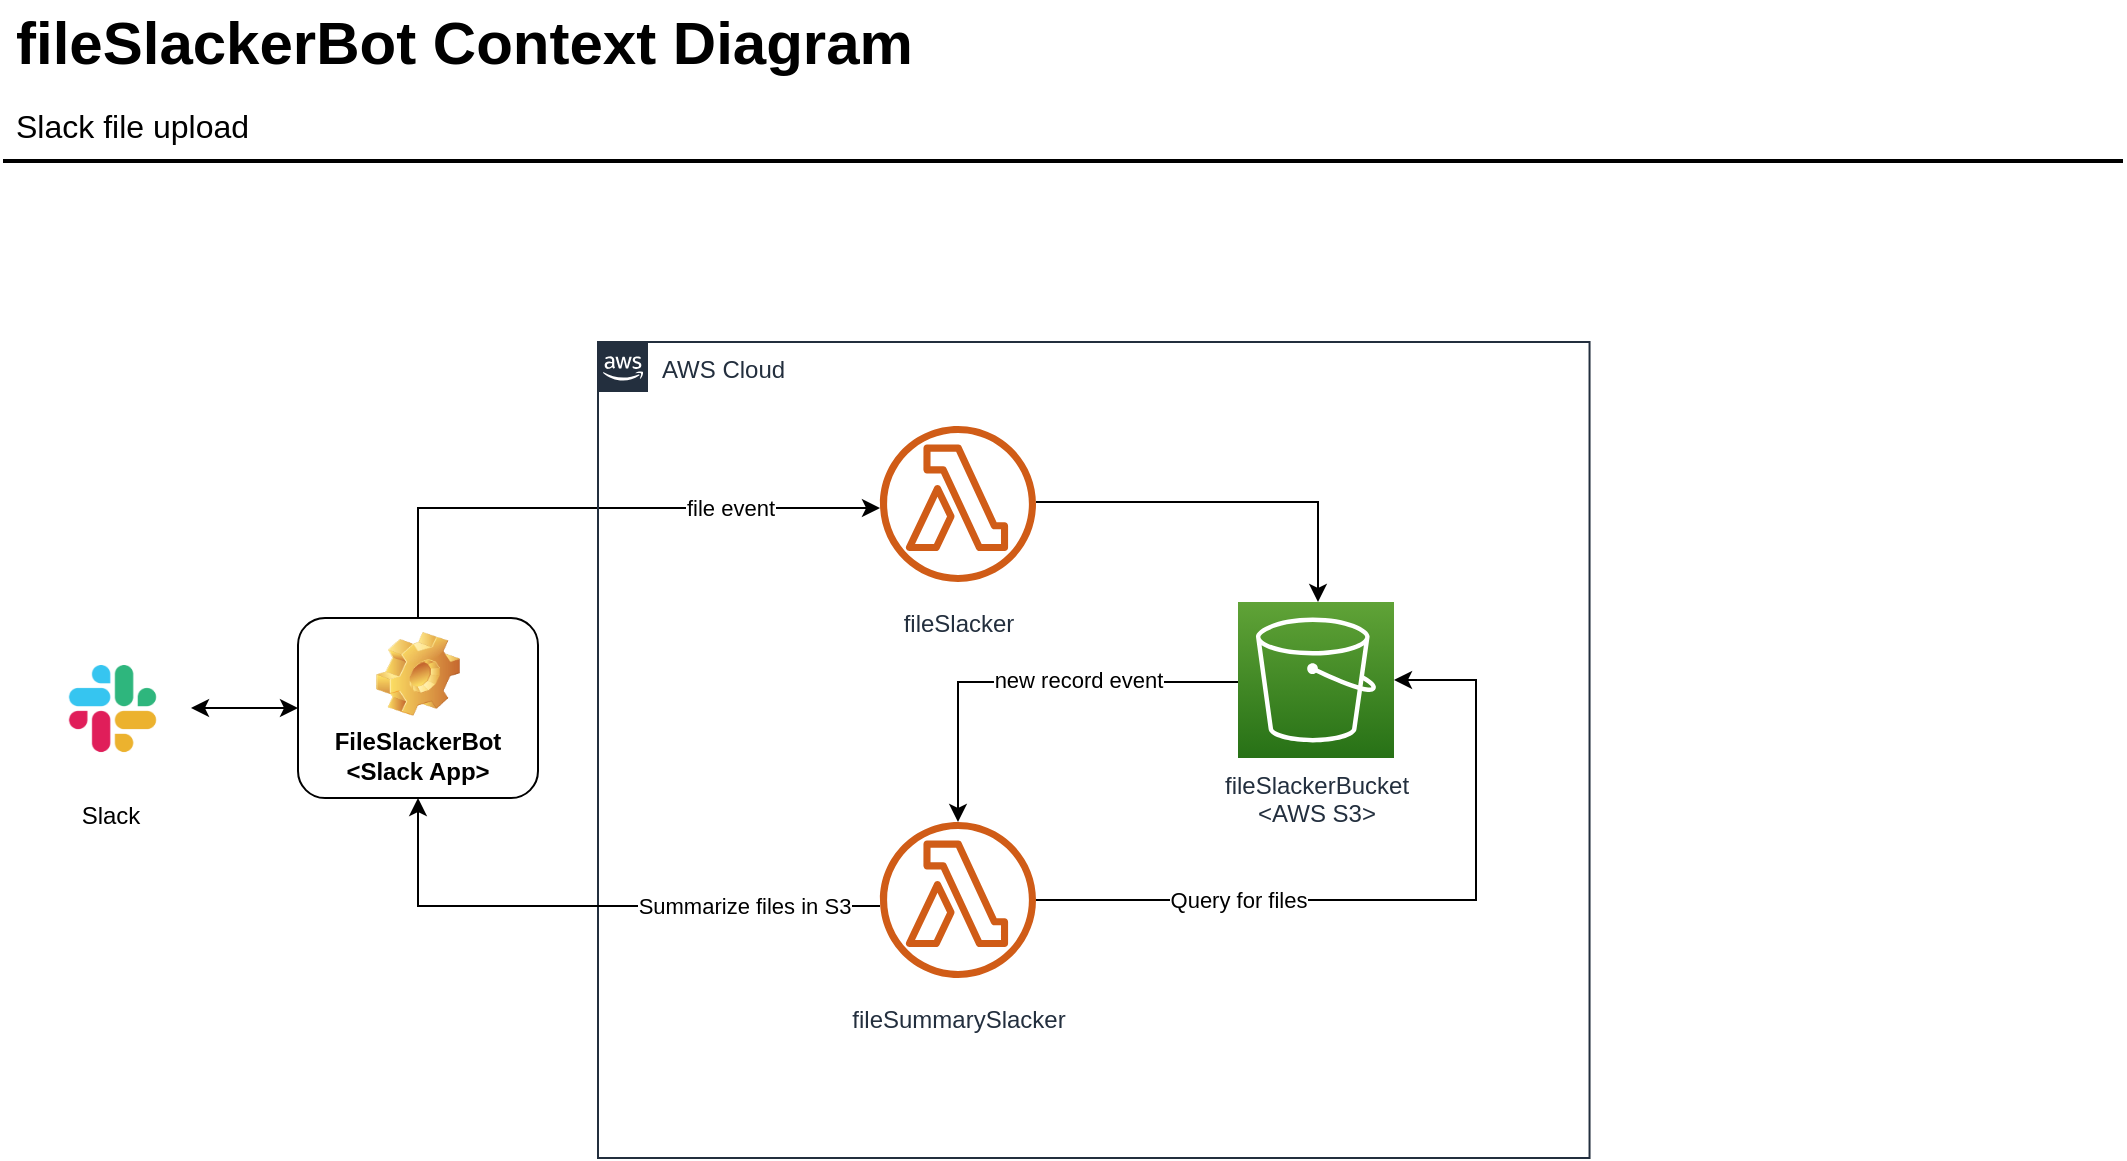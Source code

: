 <mxfile version="24.5.5" type="github">
  <diagram id="ht8XLaf6jJ3nLXsBiUgN" name="Context Diagram">
    <mxGraphModel dx="1283" dy="855" grid="1" gridSize="10" guides="1" tooltips="1" connect="1" arrows="1" fold="1" page="1" pageScale="1" pageWidth="850" pageHeight="1100" math="0" shadow="0">
      <root>
        <mxCell id="0" />
        <mxCell id="1" parent="0" />
        <mxCell id="pKedLyWLhT7_cz3XbITA-1" value="fileSlackerBot Context Diagram" style="text;html=1;resizable=0;points=[];autosize=1;align=left;verticalAlign=top;spacingTop=-4;fontSize=30;fontStyle=1;labelBackgroundColor=none;" parent="1" vertex="1">
          <mxGeometry x="36.5" y="26.5" width="440" height="40" as="geometry" />
        </mxCell>
        <mxCell id="pKedLyWLhT7_cz3XbITA-2" value="Slack file upload&amp;nbsp;" style="text;html=1;resizable=0;points=[];autosize=1;align=left;verticalAlign=top;spacingTop=-4;fontSize=16;labelBackgroundColor=none;" parent="1" vertex="1">
          <mxGeometry x="36.5" y="76.5" width="140" height="30" as="geometry" />
        </mxCell>
        <mxCell id="pKedLyWLhT7_cz3XbITA-3" value="" style="line;strokeWidth=2;html=1;fontSize=14;labelBackgroundColor=none;" parent="1" vertex="1">
          <mxGeometry x="32.5" y="101.5" width="1060" height="10" as="geometry" />
        </mxCell>
        <mxCell id="v46jo1MRVlEFeAzN4dOq-8" value="file event" style="edgeStyle=orthogonalEdgeStyle;rounded=0;orthogonalLoop=1;jettySize=auto;html=1;" edge="1" parent="1" source="zX4YmGl2pMrQpp44t2aF-1" target="v46jo1MRVlEFeAzN4dOq-1">
          <mxGeometry x="0.472" relative="1" as="geometry">
            <Array as="points">
              <mxPoint x="240" y="280" />
            </Array>
            <mxPoint as="offset" />
          </mxGeometry>
        </mxCell>
        <mxCell id="zX4YmGl2pMrQpp44t2aF-1" value="FileSlackerBot&lt;div&gt;&amp;lt;Slack App&amp;gt;&lt;/div&gt;" style="label;whiteSpace=wrap;html=1;align=center;verticalAlign=bottom;spacingLeft=0;spacingBottom=4;imageAlign=center;imageVerticalAlign=top;image=img/clipart/Gear_128x128.png" parent="1" vertex="1">
          <mxGeometry x="180" y="335" width="120" height="90" as="geometry" />
        </mxCell>
        <mxCell id="F2rPBs1zbs9ifVhxVMKk-1" value="AWS Cloud" style="points=[[0,0],[0.25,0],[0.5,0],[0.75,0],[1,0],[1,0.25],[1,0.5],[1,0.75],[1,1],[0.75,1],[0.5,1],[0.25,1],[0,1],[0,0.75],[0,0.5],[0,0.25]];outlineConnect=0;gradientColor=none;html=1;whiteSpace=wrap;fontSize=12;fontStyle=0;shape=mxgraph.aws4.group;grIcon=mxgraph.aws4.group_aws_cloud_alt;strokeColor=#232F3E;fillColor=none;verticalAlign=top;align=left;spacingLeft=30;fontColor=#232F3E;dashed=0;labelBackgroundColor=none;container=1;pointerEvents=0;collapsible=0;recursiveResize=0;" parent="1" vertex="1">
          <mxGeometry x="330" y="197" width="495.77" height="408" as="geometry" />
        </mxCell>
        <mxCell id="v46jo1MRVlEFeAzN4dOq-6" style="edgeStyle=orthogonalEdgeStyle;rounded=0;orthogonalLoop=1;jettySize=auto;html=1;" edge="1" parent="F2rPBs1zbs9ifVhxVMKk-1" source="m8k4FFVWe7b1hvoH6xhx-1" target="UySv5_TV7MqXvUuesCI_-1">
          <mxGeometry relative="1" as="geometry">
            <Array as="points">
              <mxPoint x="180" y="170" />
            </Array>
          </mxGeometry>
        </mxCell>
        <mxCell id="v46jo1MRVlEFeAzN4dOq-7" value="new record event" style="edgeLabel;html=1;align=center;verticalAlign=middle;resizable=0;points=[];" vertex="1" connectable="0" parent="v46jo1MRVlEFeAzN4dOq-6">
          <mxGeometry x="-0.105" y="-2" relative="1" as="geometry">
            <mxPoint x="14" y="1" as="offset" />
          </mxGeometry>
        </mxCell>
        <mxCell id="m8k4FFVWe7b1hvoH6xhx-1" value="fileSlackerBucket&lt;br&gt;&amp;lt;AWS S3&amp;gt;" style="outlineConnect=0;fontColor=#232F3E;gradientColor=#60A337;gradientDirection=north;fillColor=#277116;strokeColor=#ffffff;dashed=0;verticalLabelPosition=bottom;verticalAlign=top;align=center;html=1;fontSize=12;fontStyle=0;aspect=fixed;shape=mxgraph.aws4.resourceIcon;resIcon=mxgraph.aws4.s3;labelBackgroundColor=none;" parent="F2rPBs1zbs9ifVhxVMKk-1" vertex="1">
          <mxGeometry x="320" y="130" width="78" height="78" as="geometry" />
        </mxCell>
        <mxCell id="UySv5_TV7MqXvUuesCI_-8" style="edgeStyle=orthogonalEdgeStyle;rounded=0;orthogonalLoop=1;jettySize=auto;html=1;" parent="F2rPBs1zbs9ifVhxVMKk-1" source="UySv5_TV7MqXvUuesCI_-1" target="m8k4FFVWe7b1hvoH6xhx-1" edge="1">
          <mxGeometry relative="1" as="geometry">
            <Array as="points">
              <mxPoint x="439" y="279" />
            </Array>
          </mxGeometry>
        </mxCell>
        <mxCell id="UySv5_TV7MqXvUuesCI_-9" value="Query for files" style="edgeLabel;html=1;align=center;verticalAlign=middle;resizable=0;points=[];" parent="UySv5_TV7MqXvUuesCI_-8" vertex="1" connectable="0">
          <mxGeometry x="0.07" y="1" relative="1" as="geometry">
            <mxPoint x="-98" y="1" as="offset" />
          </mxGeometry>
        </mxCell>
        <mxCell id="UySv5_TV7MqXvUuesCI_-1" value="fileSummarySlacker" style="outlineConnect=0;fontColor=#232F3E;gradientColor=none;fillColor=#D05C17;strokeColor=none;dashed=0;verticalLabelPosition=bottom;verticalAlign=top;align=center;html=1;fontSize=12;fontStyle=0;aspect=fixed;pointerEvents=1;shape=mxgraph.aws4.lambda_function;labelBackgroundColor=#ffffff;spacingTop=7;" parent="F2rPBs1zbs9ifVhxVMKk-1" vertex="1">
          <mxGeometry x="141" y="240.0" width="78" height="78" as="geometry" />
        </mxCell>
        <mxCell id="v46jo1MRVlEFeAzN4dOq-1" value="fileSlacker" style="outlineConnect=0;fontColor=#232F3E;gradientColor=none;fillColor=#D05C17;strokeColor=none;dashed=0;verticalLabelPosition=bottom;verticalAlign=top;align=center;html=1;fontSize=12;fontStyle=0;aspect=fixed;pointerEvents=1;shape=mxgraph.aws4.lambda_function;labelBackgroundColor=#ffffff;spacingTop=7;" vertex="1" parent="F2rPBs1zbs9ifVhxVMKk-1">
          <mxGeometry x="141" y="42.0" width="78" height="78" as="geometry" />
        </mxCell>
        <mxCell id="UySv5_TV7MqXvUuesCI_-12" style="edgeStyle=orthogonalEdgeStyle;rounded=0;orthogonalLoop=1;jettySize=auto;html=1;" parent="F2rPBs1zbs9ifVhxVMKk-1" source="v46jo1MRVlEFeAzN4dOq-1" target="m8k4FFVWe7b1hvoH6xhx-1" edge="1">
          <mxGeometry relative="1" as="geometry">
            <Array as="points">
              <mxPoint x="360" y="80" />
            </Array>
            <mxPoint x="190" y="80" as="sourcePoint" />
          </mxGeometry>
        </mxCell>
        <mxCell id="UySv5_TV7MqXvUuesCI_-6" style="edgeStyle=orthogonalEdgeStyle;rounded=0;orthogonalLoop=1;jettySize=auto;html=1;entryX=0.5;entryY=1;entryDx=0;entryDy=0;" parent="1" source="UySv5_TV7MqXvUuesCI_-1" target="zX4YmGl2pMrQpp44t2aF-1" edge="1">
          <mxGeometry relative="1" as="geometry">
            <mxPoint x="260" y="400" as="targetPoint" />
            <Array as="points">
              <mxPoint x="240" y="479" />
            </Array>
          </mxGeometry>
        </mxCell>
        <mxCell id="UySv5_TV7MqXvUuesCI_-10" value="Summarize files in S3" style="edgeLabel;html=1;align=center;verticalAlign=middle;resizable=0;points=[];" parent="UySv5_TV7MqXvUuesCI_-6" vertex="1" connectable="0">
          <mxGeometry x="-0.221" y="3" relative="1" as="geometry">
            <mxPoint x="43" y="-3" as="offset" />
          </mxGeometry>
        </mxCell>
        <mxCell id="v46jo1MRVlEFeAzN4dOq-3" style="edgeStyle=orthogonalEdgeStyle;rounded=0;orthogonalLoop=1;jettySize=auto;html=1;startArrow=classic;startFill=1;" edge="1" parent="1" source="v46jo1MRVlEFeAzN4dOq-2" target="zX4YmGl2pMrQpp44t2aF-1">
          <mxGeometry relative="1" as="geometry" />
        </mxCell>
        <mxCell id="v46jo1MRVlEFeAzN4dOq-2" value="Slack" style="shape=image;verticalLabelPosition=bottom;labelBackgroundColor=default;verticalAlign=top;aspect=fixed;imageAspect=0;image=data:image/png,iVBORw0KGgoAAAANSUhEUgAAAwkAAAMJCAYAAABIm3qMAAAACXBIWXMAABYl&#xa;AAAWJQFJUiTwAAAAAXNSR0IArs4c6QAAAARnQU1BAACxjwv8YQUAAGLiSURB&#xa;VHgB7d0JsGTXfd/33116ffs282afAQYzIDYSADeQEilS1krt3mTTUVIqOVLi&#xa;peykXI7LdpIqOxVXucp2JY7lSllKokgJZbkUUbJMiaIIkRJBSgAJkFgH2+zz&#xa;3szbl97vknNOzwC4IADODF6/17f7+wEuut+bBwymu2/3+d3/+Z/jpYYAAAAA&#xa;4DpfAAAAAPAGhAQAAAAAGYQEAAAAABmEBAAAAAAZhAQAAAAAGYQEAAAAABmE&#xa;BAAAAAAZhAQAAAAAGYQEAAAAABmEBAAAAAAZhAQAAAAAGYQEAAAAABmEBAAA&#xa;AAAZhAQAAAAAGYQEAAAAABmEBAAAAAAZhAQAAAAAGYQEAAAAABmEBAAAAAAZ&#xa;hAQAAAAAGYQEAAAAABmEBAAAAAAZhAQAAAAAGYQEAAAAABmEBAAAAAAZhAQA&#xa;AAAAGYQEAAAAABmEBAAAAAAZhAQAAAAAGYQEAAAAABmEBAAAAAAZhAQAAAAA&#xa;GYQEAAAAABmEBAAAAAAZhAQAAAAAGYQEAAAAABmEBAAAAAAZhAQAAAAAGYQE&#xa;AAAAABmEBAAAAAAZhAQAAAAAGYQEAAAAABmEBAAAAAAZhAQAAAAAGYQEAAAA&#xa;ABmEBAAAAAAZhAQAAAAAGYQEAAAAABmEBAAAAAAZhAQAAAAAGYQEAAAAABmE&#xa;BAAAAAAZhAQAAAAAGYQEAAAAABmEBAAAAAAZhAQAAAAAGYQEAAAAABmEBAAA&#xa;AAAZhAQAAAAAGYQEAAAAABmEBAAAAAAZhAQAAAAAGYQEAAAAABmEBAAAAAAZ&#xa;hAQAAAAAGYQEAAAAABmEBAAAAAAZhAQAAAAAGYQEAAAAABmEBAAAAAAZhAQA&#xa;AAAAGYQEAAAAABmEBAAAAAAZhAQAAAAAGYQEAAAAABmEBAAAAAAZhAQAAAAA&#xa;GYQEAAAAABmEBAAAAAAZhAQAAAAAGYQEAAAAABmEBAAAAAAZhAQAAAAAGYQE&#xa;AAAAABmEBAAAAAAZhAQAAAAAGYQEAAAAABmEBAAAAAAZhAQAAAAAGYQEAAAA&#xa;ABmEBAAAAAAZhAQAAAAAGYQEAAAAABmEBAAAAAAZhAQAAAAAGYQEAAAAABmE&#xa;BAAAAAAZhAQAAAAAGYQEAAAAABmEBAAAAAAZhAQAAAAAGYQEAAAAABmEBAAA&#xa;AAAZhAQAAAAAGYQEAAAAABmEBAAAAAAZhAQAAAAAGYQEAAAAABmEBAAAAAAZ&#xa;hAQAAAAAGYQEAAAAABmEBAAAAAAZhAQAAAAAGYQEAAAAABmEBAAAAAAZhAQA&#xa;AAAAGYQEAAAAABmEBAAAAAAZhAQAAAAAGYQEAAAAABmEBAAAAAAZhAQAAAAA&#xa;GYQEAAAAABmEBAAAAAAZhAQAAAAAGYQEAAAAABmEBAAAAAAZhAQAAAAAGYQE&#xa;AAAAABmEBAAAAAAZhAQAAAAAGYQEAAAAABmEBAAAAAAZhAQAAAAAGYQEAAAA&#xa;ABmEBAAAAAAZhAQAAAAAGYQEAAAAABmEBAAAAAAZhAQAAAAAGYQEAAAAABmE&#xa;BAAAAAAZhAQAAAAAGYQEAAAAABmEBAAAAAAZhAQAAAAAGYQEAAAAABmEBAAA&#xa;AAAZhAQAAAAAGYQEAAAAABmEBAAAAAAZhAQAAAAAGYQEAAAAABmEBAAAAAAZ&#xa;hAQAAAAAGYQEAAAAABmEBAAAAAAZhAQAAAAAGYQEAAAAABmEBAAAAAAZhAQA&#xa;AAAAGYQEAAAAABmEBAAAAAAZhAQAAAAAGYQEAAAAABmEBAAAAAAZhAQAAAAA&#xa;GYQEAAAAABmEBAAAAAAZhAQAAAAAGYQEAAAAABmEBAAAAAAZhAQAAAAAGYQE&#xa;AAAAABmEBAAAAAAZhAQAAAAAGYQEAAAAABmEBAAAAAAZhAQAAAAAGaEAAN8m&#xa;SlM1E+lcPdZKJ9Wz27G2I5n7iVbaiZbbqepxan5OqpnbNxvxPZUDaaboayz0&#xa;3HGo5KtivvfwRGi+7+mY/QH0RD1qqxa19NWVl7XRaWixsaH1dt08Z229un1N&#xa;zbhjnre22nGkVhJl/t1qUNRUsarJQlXVsKRRc4wXKjo1Pq/Z0qg5xnTa3B8L&#xa;ywKAQUVIADD0TBaQyQTajBOZDKB1EwraSap1M3ZcaCXaihJ324qlDXPf5AX3&#xa;6zYgvEU+cMyPyPyoGuYHPPu1+Q0K5o7JDHqxFmuy7Zmwkapsw4Q5Rk1esJlh&#xa;PKTAe6uixDxvaay1du21Qb+9v9lp6mxtSdudlvt6K2q6X29EHfM8R4rNv5fo&#xa;25/AVPb5Nz9nQkScJuZ5jt3XlXrB/DcbWmnVzL8fa8SGBxMUQj/QRLGikh+a&#xa;55ePVQCDwUvTNBUADDE74DfjdT221tFlUz54fCN2A/hzjVi9drdJB/OmwvCB&#xa;iUCHTEp4ZJJB5q3aMmHganNTX7j6nK7U13Slsa4zWwsuJPSKrSjYQPCBmRM6&#xa;Up3Wg1PHdHxk1n0fAAYBn0YAhpINBuaCvs6aILBggsEVUyk4W09MpSB1X9eT&#xa;3bl+stxO1DTVho75/SYLsc7XY+0zocEe80XPXJ3uTlXC6+yUITt16FxtWcvN&#xa;LVMtWNZ21NLZ7SVXLdgyV/tbcaRestOZWl6kM5sLbirTxdqq5isTblrS/ZOH&#xa;3RSlO0f3CQDyikoCgKG0bQbm11qpvrja0TObkZ7eitUwA/V4D98RbSCYLni6&#xa;fyzQfeOh3muqDBPm6wMlpiC90Upr2wWDRxefNxWDRT2+elb9oNvDUNSnjz+i&#xa;/eVxfd/8vQKAvCIkABgKthHZTin6xkasy6Zq8FuLbdcnsOr6D6SOuW/fDff6&#xa;DTHwvNd6F/aZf5TN7acPldyUpHtGh7fRuWGu3K916vrM+T/V5caanlq74HoP&#xa;3qrxeK/45rnz5bmG5sDzdWRk2lQVjugBU1n44MwdJvBVBAB5wXQjAAPPTi2y&#xa;lQNTMNCiCQhXmomumsN2HDST/rpOYoOLrWbYlZV8JS4s2KlQ1qxJD5XAU9Uc&#xa;wZDMQLINw7ZJ+FpzS6vtmq6YgLDY3NCyqSb0m8Q8d7YR2oYZGxKChq+Z4qg5&#xa;RrQ0siV7TW6sUDYxwnOBAgD6GZUEAAPNVgme2Y70zc1Yn73a1oapHNT7LBjc&#xa;jKrvualHP2OqCo9Mha7KMAxB4Vvrl/T0xiV99tI3dKm+5pY1zaPvmrtLM6VR&#xa;/cLJT7iGZxqcAfQ7KgkABtb5eqL1KNFX1yKdbyRuOdL+mJhy6+z/t/3/t4HH&#xa;5Bw9NB64hub5AexXsJUDu9SobQZ+ZvOyntm44sJBnPZ+taleWWiuqx639JWl&#xa;l12/wgdmjqtgwkLo0W8CoD8REgAMrK9tRG5q0WcW8nn1+Y3cMq2mKvLF5Y6+&#xa;vBrpZw93+xQGMSTYjc7skqa/efnrbvWgFzYXlXevbC2528XGptuI7eTYPtfo&#xa;HIZFAUA/YroRgIFzphbrBXN87lpHa53d2e9gt9jWZd+T7qwGmi56+on9RR2r&#xa;+jo+ALs326VN7dKlv/Lqn2gjaujxlbNut2R7DAq7m/NoWNaHZu/Qw9N2b4U5&#xa;3T9xyG3IBgD9hEoCgIFjm5O/tRm7sFCPB+s6iI079o9kQ9BYy9O9Y4mbdnS8&#xa;rNxzuyGboPCV5ZfdakYXGqsaNDYI2WbsP7r2gkZMYAi9QKfH5gkJAPoOlQQA&#xa;A+PVeqJ/e6Gp86ZycK6RaFg8PBHqIXN8aq6Qyz0VbmyO9kuv/LEeW37J7Zg8&#xa;TP7bu39QhyqT+t75ewQA/YJKAoCBYEPBpabdMdnuYKyhsnV9l+iF60ul5iko&#xa;2Kvqm+2G6zu41txwXw+bxea6+3PbZV3tdKQqfQoA+gAhAcBA+L8vt7TSTvXU&#xa;5pAlBOPFWuwO60DZ188dLikP4jRxA+OvLL2kX371j101wVYVhs2vnfuapopV&#xa;t+rRqbF519gMAHuNkAAg1+zSpivtxA2SGwPWf3Cr7GNgqwnPTAQaCT2dqPT3&#xa;PHfbf/B7V57WS9tXtdVpuqVPh1UzjlxYSs1fM6URTRSqKtCnAGAPERIA5Jrt&#xa;P3ixlrx2JX2Y3XgMntnubrbW9yEh6uj3Fp52qxdtRU0Ns1bS0Z8sv6RpExBs&#xa;JaEallQQIQHA3iEkAMilRVM9eG4r1u9cbevpbQLCG/36Qlt3VQPdYULCbNHT&#xa;aNh/WzP/9uUnXYPyq9tLisX6GUmaug3jvrD4nL65flF//z2f0h2jc+a5y8fU&#xa;MQCDh5AAIHfsrKLtTqqrrcTtg2Abd/G6TfOYLJkQZY9q4PdVSLB9CJE5rtTX&#xa;TEjYUCfHuyjvNBcUOt2N/6401jRZrBISAOwZlkAFkCs2IFwzg9+vrkX6lcst&#xa;bZgBcT3hbezNqr6nwxVff/1IWR+b7p/rQbZ6YI+//9S/d03LeGsPTR01IWFE&#xa;//KhvyIA2Av5W1AbwFBrm0DwUi3W5WbiGpWHb8HMm2OykzZNheVio7vyUbtP&#xa;gtSCCQhPrl4wz11HeHtLJkDZx2rF3A57vwaAvcF0IwC50jJj3S+tRm5PhHWm&#xa;Gb2tjikSL5oH65tbkau0HDhQUrEPLgs9v7mg37z0hJqEhHd0sd7dbfpsbVlj&#xa;YZllUQHsOkICgNy42Ei03En0lBn4NpjKflPONrp9Gz+yr+hCQsnfm/4Ee0X8&#xa;WxsX9YIJCXY/hJRm5ZtiA9WpUfZOALD7CAkAcsP2Hyy3U11qJMLNWXLN3Z4L&#xa;VbFdUXOPqgmtJNKZzUUtNtaHcsO022WnZsUJr3cAu4+QACA3fn2h5TYLw81z&#xa;eSpJ9VtXWzpY9vXTB3Z/tRzbqPyCCQifvfSk2zQNN88+diU/dI/dg9NHdbQ6&#xa;IwDYDYQEAH2vnXQblrdjc9CpfFvWTRUm9FK3OpTn7W5BYdMEg1rcNM9h5JZA&#xa;xa1pJ7GuNjfcPgoAsFtY3QhA31tpd3dUPmOOs02aEW7HV9YifW096q4Itcsr&#xa;HZ3ZWtAr29fckqdMNbp1a+2avnD1ORMUNgUAu4WQAKDvrZir4DYkdOh1vW1t&#xa;u1FXnOjprUjX2rv7QD6xclYvbi4Kt8duOGcbvxcbm276ET0KAHYD040A9L2V&#xa;TqKX6nanXuE22SlbJmfpme1YRbvRWnn3rhE9sXrOTTXC7ekksavC2ClHNiTM&#xa;lEYVcI0PQI8REgD0LTt/vpWkOmsCwlfXO6rHpIR3w4asl2qJjld253G8WF9R&#xa;PWq7q+BJynP3bl2sregbQUF3je13zcwA0Eu8ywDoW5EZWNpgsGFGtyttBpnv&#xa;ls1Yq6YqU4u7DcxBj7dMWGnXtN1puuVP8e6tteuukgAAu4F6JYC+Zdf2f3Yr&#xa;dmv9492zK0Q9bR7Ps/VY19qJm4LUSy+sL+ixpVeEnfHs5mXXwEzzN4DdQEgA&#xa;0LeaZlB7tZW6ufTYOdvm8VxsJa5S00v2yredaoSdEaWJ60+wqx3ZXasBoJcI&#xa;CQD6li0gnDFXvZc7VBJ2kl1S1i4nu93jHo9rrU2drS0LO8MGhGbc0YXaqi7U&#xa;VwUAvURPAoC+ZZuWrzYT1VjWaEfZcHC1napX2ctumNaJY11rbmmxyRz6nWbD&#xa;V+hzjQ9AbxESAPQte6HbNi03E0LCTrIVmk3zuPZq3wm7kpFd29/usrzRaQg7&#xa;a6vT1HbYFAD0EiEBQF+yV7vXzCj2bCNRLELCTrrW6jYtN/b35nHdjpq6UF9R&#xa;K+4IO+9SfY0lZQH0HCEBQF9qmZBgV+PpMBjacS3zkG5FSc+mG9m589tRyzXa&#xa;YufVzGO7GVGhAdBbhAQAfWnVVBE26UXoiYYJYHZ52ahHFZpm0nE7BNuwgJ13&#xa;qbFqKgkEMAC9RecTgL7USno3Zx5d9dhWFHb+Qe4kiZs3TyWhN9pxZKpsbFAH&#xa;oLcICQD6kp0z36FhuadsRaEXy6BGZgBrQ0JMSOgJQgKA3cB0IwB9ye6NsMF0&#xa;o1yy4aAetRUnhIReWO/UVWkVBQC9RCUBQF+ylQQyQm/FadqTx9j+d+lH6J2W&#xa;qSK0UyoJAHqLkAAAQ2rdJISl9s5f7be9CLW4pVhUEgAgrwgJAAAAADIICQAA&#xa;AAAyCAkAAAAAMggJAAAAADIICQD60v6ir0kWaQYAYE8QEgD0pUoglQPeogAA&#xa;2At8AgPoSzOmkjBOJQEAgD1BSADQl0YDTyOmklAy71LmLgAA2EWEBAB9aSy0&#xa;IUEq+p5CQgIAALuKkACgb5VMCeFI2U474q0KAIDdxCcvgL5l36AqppJQoJIA&#xa;AMCuIiQA6FtjppLw4Hig+RIpAQCA3URIANC3ir5d5chTlc5lAAB2FSEBQN8q&#xa;+Z6OVwJN0LkMAMCuIiQA6FuVoBsSZku+yuY+UQEAgN1BSADQt+wso+mi5/ZM&#xa;sM3LHikBAIBdQUgA0PdOjfj6kbmCRuhNAABgVxASAPS9ydDXiUqgsnnHoj0B&#xa;AIDeIyQA6Hsnqr4+OVtwm6qVqCYAANBzhAQAfS/0PLcc6ukRX6ervG0BANBr&#xa;fNoC6Hu2eGCXQz09EuiuaiAAANBbhAQAufHByVAfmym4zdVKvHsBANAzoQAg&#xa;J/aZZJAqcZWFRAAAoFe4FgcgN+x+CfMmKPzc4ZI+PlUQAADoDSoJAHKl4Hk6&#xa;UfG1GaWaKXrajqRWkgoAAOwcQgKAXLGrHH3IVBFSeXpqM9b5RmxCggAAwA5i&#xa;uhGAXDpW9fVj+4u6cyRQmb0TAADYUYQEALk0EXp673igmYKnAhkBAIAdRUgA&#xa;kEtl39O+oq+/NF/SP7ijIgAAsHMICQByyWQEtxTqmKko7DdhYdLc2uAAAADe&#xa;PUICgFw7XPF133igv328rL90oCgAAPDusboRgIFw10igUVNN+Ph0qPONROca&#xa;LHkEAMDtIiQAGAinRrpNzNtRQV9a7RASAAB4FwgJAAbGeMHXhydDTZmwcLcJ&#xa;Db9zraO1TqoGm60BAHBLCAkABoZdCnWm6OtglKqT2MbmjnzbeUVRAQCAW0JI&#xa;ADBwjlcDd7xnLNC1dqp//GJd9TjVeoeKAgAAN4OQAGBg2Te4oqku3DcaaNNU&#xa;F843Ym3H0lZEWAAA4J0QEgAMrOmibw7pn5yq6sVarC+tdPTl1Q4hAQCA74CQ&#xa;AGAoHCj5+vhMQUcqvlY6qQsMtrpwllWQAAD4NoQEAEPB7sw8FgbaZ6oLdrWj&#xa;V0xlYbVDSAAA4K0QEgAMlXEbFuTpb5+oqG3CwkIz0dPbsZ7ZivT1jdhVFwAA&#xa;GHaEBABDxfe6t5MmLHQS80VZbvrRatvXtXKq5U6iVizZrGAPc1epu094AAAM&#xa;D0ICgKFV8OWmH31yxh4FNw2pFqf607VIi61UZ2qxrrYTV124ar6OyQkAgCFB&#xa;SACA6+xmbFVTarhrJNBBU1U4WvFVMwGhaaoIl5q2wpCqYUoLbfO1yQ7qpN3g&#xa;UIuVS3bqVdETAADfhpAAANeFnqcwkE6ZkPBmr9ZjtyHbSjt1S6hum/v1pBsW&#xa;ltr5LDFMhL5KPikBAPDtCAkAcBPmS77sOkiHyzLVg9T1KtgqQnK9dyGPpkzp&#xa;pEBGAAC8BUICANyEanB9NO2KDIysAQCDzRcAAAAAvAEhAQAAAEAGIQEAAABA&#xa;BiEBAAAAQAYhAQAAAEAGIQEAAABABiEBAAAAQAYhAQAAAEAGIQEAAABABiEB&#xa;AAAAQAYhAQAAAEAGIQEAAABABiEBAAAAQAYhAQAAAEAGIQEAAABABiEBAAAA&#xa;QAYhAQAAAEAGIQEAAABARigAuypJu7exUqXmfmLu22+lqTBAfE8yf7vD9zx3&#xa;RcZ+D8CtSa6/OcZpYt4v7ftmqvT6++cbee6cM3953RPNN/cDe+55XA8Fbgch&#xa;AdhlLfPJ1jbJ4Jr5Rz1Otd5J1TDJIUqEATIaeArN2KRqbmcK5ij6qvh20CIA&#xa;t6AZd8x7ZqSrrU3zntnSequuhvlelMaZnyv6oUrmqAYlBb6vsUJZE4WK5ssT&#xa;AnDrCAlAD9iPLnuVa7GZqG1utyITBEwgqJswYO/bkLAZJ+7WBgUbECIqCQOl&#xa;ZAJCYI6iuZI5GnoaMelg/HpwGDdf28AwYW7HzFE09+3PU2nAsHJVAvOmudTa&#xa;Uj1qa7vTNO+XbXO/pU1zv53E2ujUXViw3+uYn4/fFBJCLzCHb86ngqselINQ&#xa;I2HZBPQRVYKCCxEjhZK73VcaUzUsmu8XBeCtERKAHujYyoAZ9D+1FWnb3Hmp&#xa;nmjBBIYrrUQrHRsSSATDyFYUbCA4PRpof9HTqZFAxyu+qzLsKzIlAsOrE8dm&#xa;4B/rmY1LWmpu6czWVV2pr+lKY03LrW21TDi4HQUTHMphQQdMNWGiUNUdY3Mm&#xa;mJf1yOxJHaxMqlIhJABvh5AA7ABTDNArjdhcBUv09FasxVaqtY4JBq3E/Zqd&#xa;TmSrBi1XMSAgDKtN82LwzMXPpzYjlU1Y+Np65KYj2SlINjDMmqBwjwkQR8q+&#xa;DpcJDRhctnLw8tY1XW1u6un1iyYMrJv3zJoWGhumshqbCmvbBYN2HLnwcNu/&#xa;jxJXmbhkwsZCc0MX6iuu2vDHSy9qyoSGyWJV900edgHiIyY42OlKdpoSAEIC&#xa;sCNsELAVAxsOXjVVg/PmWDYhYTsmEOB1Hdd30g2M3Xb119mZRvY1ZCsMtuIA&#xa;DDIbEraiphu4v7x9TWdrS65iUItarzUq74Tufyt1QcHa6jS7v9CQqyjYQDBm&#xa;AsJsqe2mMoU0OQOvISQAt8lWCezx6wttrbS7FQTgdtnXjz0+v9zRWNDtY/jU&#xa;nJ0m4etH9jElAvlnqwX2+O1LT5pQsKxvmQrCXrIhxR6/ceHP3Ne/+NIXdbQ6&#xa;rQenj+kT++/W6bED2l8ad03QwDAiJAC3wF4BbiaJqxgstq73GJhvbt/edFng&#xa;LdmXk+1bWTCvLfNS0zNb3WlJh8uBm5rECknIC3t13q5EtNjYeC0krJiKwXan&#xa;oX5kpzattLZ0obaqNPUUjcUq+QXtL48LGDaEBOAWrHQSnW8k+pXLrdcakYGd&#xa;ZlfCapjC1O9e67ivv2CqCx+eCvWfHyq5FZGqpATkhJ1CdM5UDX75lT92TciX&#xa;TUjoZ7Ynwh7PrF9xqx/9xOGHXECwt8CwISQAN2GxnWrLBAQ7FWStk7qAsEW/&#xa;AXaJ7VV4YSvWZ660dHo01HzJ032jgVspCehHdqC9aaoFv7fwtFbbNRcQNm/0&#xa;A+RAK+koNu/5j6+8qvFCRZ0k1smxfTo5ut+Fh4DeBQwBQgJwE641Y11qpfrN&#xa;xfZrqxUBu8UG0udrsTu+ZybVXSOB7qrakCCgLy02N3SxvqrfuPi4a1K+0Tic&#xa;F3aKlNTR46vnVPADXa6v6QcO3G+qChMqBSEhAUOBkAC8g5frib602tGfrXd0&#xa;ztyvEw6wx766FunrG5EuNWLNl339zMGS7GJIBaoK6AN2WdM/vPq8vrb8ss5u&#xa;L7nVivLOVhFeMX8WG3gevfa8/vrJj+lwZVp3jO4TMMgICcDbWI9S15RsVzBa&#xa;bqfua2CvtUxQta0w9nVpO2KumQrXuHknnyh4NDRjT62361pqbWqhse52Tl7r&#xa;1DUobEPzZrvhqiI2MHimkjBfnnRVBnsAg4iQALwFGwj+13NNXWombuMroN88&#xa;tRmbUBDrW+b2U/sKbpnUmYLPFCTsCRsQ/sWZ39fF+oq+sXpBg2g7brnjX73w&#xa;B+7rf/rAT2mmNOo2YQMGESEBeJMXarGrHFxqJG41I6Bf2X2i7EpIdiqcnYb0&#xa;kalQE6GvChc2sYte2FgwFa0tFxDsakbD4htrF3TQVBOOVKc1Uxx1Dc3AICEk&#xa;AG/yB0sdN5XjqS0qCOhvNsLaqtefrkd6djs2AxVPp0ZkQgLlBOye/7TwLV1p&#xa;rg9sBeHt/ObFJ3RiZFbzlXG9b+qoCQnTAgYJIQG47uV6rFfMFdlvbEZa7dB/&#xa;gPxoJqmijvT7JuDaaUg/f6Tk+hNoZkYvvbR1TS9vXdXXV89ppT08FYQ3Wmhu&#xa;uLDQSRNF5jhamWaHZgwMXsnAdUvtVM+Zq7F2s7RFNklDjnSuL8v7Yi3WExuR&#xa;bI89ffbotWvNTT2zcVlna8tuX4Rh1Iw7btrRxdqK20k6Ep8dGBxUEjD07NQi&#xa;u7PtN8zg6us0KSPHLja7A5R/8kpDd1R8/fzRsoCddqWxrt++/KSeWDnr9hGA&#xa;9P+e/5pbIvV/e/9fc6se2V2agbyjkoChZneytXO6bVBgB2UMivVO4qbMXWsn&#xa;qvG6xg7aippuJaMr9TVtRvnZQbnXYqWKk0SXzONi94oABgGVBAy1F+uxm6Lx&#xa;H6/lazdQ4J3YvgS7QteJqq8PTYTmluWOsDPObC6647OXnxJe144j2U+RX3r5&#xa;yzpYndRH51gWFflHSMBQitJUdvPkL610zNVWrrRi8GybCoKdQnek7Gu26Gsk&#xa;8EQfM26Xbcq1V8q/ePV5XWsOZ//BzVhr18x55uvxlbOaLY/qxMicgLwiJGAo&#xa;2UZPOwvjS6vm6k9CSMDgsVPpvmEqCu+fSHVHNVWV7ZjxLkRx7HYdftSEhHZC&#xa;79bbWe3U1VGiJ1bP6fT4PCEBuUZIwFB6ciPWcsdulpa6DamAQWNDcN384ytr&#xa;HZ1txPq5IyW3IzNwO17YXtDZ7SW3gk/Cm+Y7slOPbGP3R9p36YHJI5osVBT6&#xa;TPlD/hASMFRs0cB+vNlVYK6YgyoCBpV9ZdugcLnZbV5ux2bwEqQqMucIt8AG&#xa;AvvXQn3dNeS2qCJ8R/YxsitALTY2dK21qfECq4whn7ishKFiN52yK758frmt&#xa;zyy0BAw6G4if3or1TC1yjfrArWgmHV1tbuoLV5/Xr577qnDzXti8on/x/O+b&#xa;CsyygDwiJGCobJsx0ku12FQQBAyV8/XEHcCt2O40dWZrwdw2hFtjKworrS23&#xa;G7WdpgXkDSEBQ2XBXFW1zcorHQZLGC5fW4/cAdwKO23m0asv6EpzXbg1WyZg&#xa;vVpbdpUEuys1kDeEBAwFGwnsBlOXmrGe2orUYNYFhoyddnSuYQ5zDqwTkvEd&#xa;2F6EtXZdF+orenL1vJabXAm/XWe3r+n5jSsC8obGZQwFuxiHGR+53ZUvNRgg&#xa;Yfisd1IFXqLVdqpSydOkgLdnm5Ubcft6UFgVbp/dobroU4lB/lBJwFBoJam+&#xa;vhExJxtDzRQR3AaC52hgxndg59M/vnpW55gm8659Zfll/faVp9z0o3rUFpAX&#xa;hAQMjdV2oo2IJU8x3FZNRYFiGm6GbbbdaNOw/G4l6u5Wbasy21FTQF4w3QhD&#xa;wfYgfG091kqbkIDh1YhTfXU90l0jbOyEd2aveD+29DKr8uyAZtxdMODJtfOa&#xa;LY1qX3lcQB4QEjDw7IZpDXMstBK3Ay0wrOyr354Ptj/Bng92B+Yi9WS8STuJ&#xa;1TAh4UpjzbxnMj1mp9iVojz2MkSOEBIw8GzxoGnCwZUWcyww3GxIaLkG/sSF&#xa;hLHAYwdmfJt2YleA6+hyg2bbnbTQ3FApKAjIC0ICBt6FeqxLTSoIwA1XW6m+&#xa;uRnpoCkjjIaEBGSd215iRaMeeHLtnKKEvUqQHxSaMfCWO6nWIqoIwA22N2G5&#xa;nYjhCt7KcmvbNdliZ622alrvNBWniduHAuh3VBIw8F6sxW5qBYCumgkJS+3U&#xa;9ScAb3Zmc9HNn8fO2o5a2urUdbW5qclCVdWwKKCfUUnAwDMZQTWWPgVe0zTh&#xa;YNOcE+yWgLdil+lkqc7e6CSxNjoNdVLOPvQ/QgIG3rKpIiyz9CnwmlokLbZS&#xa;tRin4C0stbZ0zRzYeTYcLJoqTd1UFYB+x3QjDLxm0j0AdNlKQtTp9ibYlb/K&#xa;Ac3LeF0z7qgV0bHSC7aSYPs9WjQwIwcICRh4dqYRs42A13VSe9ieBM4NfLtO&#xa;mjAdpkdSc97ZvSeSlCtX6H9MN8LAW4kSrXR4QwbezG4yuE3zMt5kpb3tDuy8&#xa;yIQD28DcSfhMQv8jJGDg2XxASwLw7expwUqMeLNOEqmVdISdZ5c+tdO5IioJ&#xa;yAFCAgZe01yxsfOuAQDfWT1qu4Esdl6Uxlpt19yu1kC/IyQAwJCyjctbNCUA&#xa;AN4CIQEAhlTd9iRQZQMAvAVCAgAMqVLgqcryp8Cu8eWp4ocKPYZf6H+8SgFg&#xa;SAX2ICMAu8bzPHPO2agA9D9CAgbeXMHXviIvdeDNKr6n0R6khGpQ0MHKpIo+&#xa;W/H0wmhYcgfyxwaEsUJFoR8I6HeMnDDwQnPlJuSyDfBtSoENCtpxge+rGhbl&#xa;e5x4vVA2IcweyB9bQyh4gaglIA8ICRh4JXO11B4AsmwVYbKw8x8DtoIwWay6&#xa;wRB23oR5bCcKVSF/bHAuhwVTSWD4hf7HqxQDb65kD0ICcMOoKa3Nl3xXZesF&#xa;25Rpr3R7VBJ6Yjwsa7xQEfKnZM6LA+VJVQKmi6H/ERIw8EYD3xwCcJ3NzOOh&#xa;nfagnvBuTKkgJPREd7oR/R55FJhzYqJYUYGeBOQA7zIYeIfL3dUkAHSNBJ72&#xa;Fc1AvkenxVRxRA9MHlE1KAo770h1xjWGI38q5py4Y3TOnBtUEtD/GDlh4Nl5&#xa;1xMBL3XghrI9Jwq9a+i3K7fYgGAHRCVWONpxE4WKpk0QQ77Yc8H265T9gqm0&#xa;8ZmE/se7NwbewVIgz0sEoGvGBIRTI0HPNlKzPQlhWDQVhapmSqO60lgXds7J&#xa;sf1UEnJotjTmwp1d+QvIA6IsBt5k0dNUaFc4EkuhAuo2Lh8wJ0Svtw+ZL0/q&#xa;xMissLP2l8fdgXyxwc6GZiAvCAkYeJPmqumUCQpF31PIKx7QmAkJB8t+z5cG&#xa;PlCe0PGROWFnERLy6WCVkIB8YciEgXdjV9kjZlA0U2BFCQwv+4Y/awLzflNF&#xa;OGxDQo9XH7prfJ8emj4q7Iwj1Wk9OHWUjdRy6iOzd+n+ycMC8oKeBAw8O+3a&#xa;rgdvw0JdqYBhZTOBraiZfODOh14bDcuccTtoNCy5TeqQT7OmijBmzgkgLwgJ&#xa;GAp2esXPHSnpq2uRzl2JBQwjO73oofHQ9SPshtPjB9ztWKGiOI1Vj9rC7XuP&#xa;eTwfnDrmVsdBfthwUDLP2funjwvIE6YbYSj4bvMoaeT6BlL0L2MY2Ublu6q+&#xa;Zoq7ewbcOTKr/SXm0N8uu1qUXVJ2f2XCTTliI658mSpU6UVALlFJwFCwIWF/&#xa;KTBv1olbI74ep+bKpoChUvQ8fXym4Hp0dtOHZ+90y6CerS0Lt85uBmk3qDs5&#xa;uk8PTh8T8sWGO0IC8ohKAoaCHRLZcHCo7OuDE6HbcRYYJveOhrp/LNBk6Ltz&#xa;YTc9MntS904cMr9v0W20hltjA4INWvvKE0L+PDx9XJ/Yf7eAvCEkYCjYIVHB&#xa;TTnydKLim5AgYKjsL3X3RqgE3XNhN91proAfqc64aTIBk/1uWdE8bneOzmmU&#xa;Tbhy6WBlSqfHDgjIG0IChoqtJPzo/qIOmsHSKNUEDJFP7Svoh/ftzSBzJCzp&#xa;2MiMfuLQ+3T3+Lxw8/Zf32vCVmNm6evIlQOVCX3f/L1uQ0H2tUAeERIwVOzq&#xa;Lna32emir/ECIQGDr+B5qppAPGle95N7tCiO79kdzwPtMwMluyyq73Hu3Szb&#xa;9DpaKLmgVWSqVm7YZnO73On+yrhKQej6SoC8oXEZQ8WMk1wF4ZPToe4bDfQv&#xa;zzUFDLJ7xwK3cdrhiu/6EfbKVGlUP3n4YdWitr61cdnctpSkifDOPn38w24J&#xa;Ta5E54cNBLYC9N7Jo/r0sUfc8wfkEdEWQ+lENdB9ZvBkpx3NUFHAALKB2O4P&#xa;crLq66HxwK1stJds9aDohzo6Mq0PTB/nqvh3YJc8HTdXok+Pz+vwyIyQHyXz&#xa;Ord7Ipwa3++qCVQRkFdUEjCUbEiwbCPndpRqpcMGaxgsgRmUd0NCoIcmQjfV&#xa;bi/58ty0C7vOvx1AfX31nJpxR3hr1bDoNuC6sSEd8qMYdEOCfa2PFdhhGflF&#xa;SMBQ+5nDJb1aT3TxYlOdNFWH2Q8YEHNFT39+vqgHTBVhpuCrX/r07UpHdirG&#xa;N1bP62prU0+vXxJeZ1eAshWXv3rsEd0xOifky0PTx3SwPKmPzN3lqkFAnhES&#xa;MNSOVXy3sZodQLG5GgaJrRzYXgTbg1Pso9kOtgHXHpPFqjn32kKWrbjY6Sl2&#xa;NajTrASVOzPFUc2UR+lDwEAgJGCo2elG5oKr/u7xsr602jFHJCDvfu5Iyb22&#xa;Pza9R8sZ3YS/e/cP6FpzU3/ziV81YaGltXZdkD46e1Kf2P8evW/qKAPNHLGr&#xa;UFVN+P2ZEx+lyRwDg5CAoVcxV1rtyi8nKoGuVBOdb6ZqJ5QVkD/zJvHaBYzu&#xa;qgauH6GfdZeIrOgjZlB8pbGuJ9fOm/MuUjSkKx7ZZtfjI7O6w208N+2mHaH/&#xa;2dexnR52z8QhHaxMaro4onLQv+EcuBWEBAw9u4b8e8dCRUl3RZhfX2ybwYqA&#xa;3Dle9V3/wffM9P8gxQ6k7ED4Z+/8bj229JLO1Za13q4pGtIpSLbZ1VYQbMPr&#xa;g9PHhHywU8OmTDD45P67XR/C/tK4Ap/VjDAYCAnAdccr3auvC61Eq51EX11n&#xa;xSPkw/6S76oIPzjX3U08Lzzz11Sxqvsnj+ivHP+QHr36gp7duKLmkAWFj87e&#xa;pZlSd6A5WxoT8qESFF3vyI8ceq97DdvXssdGgRgghATguhkzyJopBjo1EuhK&#xa;09NXRUhAPkwEck3K7xkNTdjNT0iweyfYgdZ8ZUIfnLlDz6xfdtWF5pCdenaa&#xa;0cHqJMud5ox9rdolTu1rd7484V7LwCAhJABv8ql9Rbd3gnWhaSsKNDOjP9l+&#xa;mg9PBvquyYK+a6agck5nOYyFJVVH5vQ3T32v/urxD+vvPfnv1U46A9/MbPsx&#xa;Tpg/91878Qjr6eeIXcEoNAHhf7z/x90yp3eY5zCggoABREgA3uRGw+dBM+La&#xa;TlKNm69bicxBMzP6h32d2qKBnV40W/Q12eeNyu/E93zZvd7GCxXXBDpfHtdG&#xa;p6GtTlOJUiXp4Jx7budpL3Qby82VxlwFYdQEBLszL/qbfZ0G8szzNmqev4Kr&#xa;HpSu99YAg8hL0wF69wV22Nl6rD81lYTPL3f07DbTj9A//vKBoguyP32gpEFj&#xa;Vzs6s7mof/7850xQaGgzampQ2CB0sDKhHz30PldJsKsZ9Zsf+qN/4Z4DZM0W&#xa;R13PyN8wFa+TY/vcakbAIKOSALyDyYKv+8YC22Gp+83t7y513KZrdXZewy6z&#xa;V9oL5rh3NNSBkqcPToSaKAzmFAd7Vf3E6Kw+ffzDennrmjmu6pXakmpRS3k1&#xa;YcJBwQv0gwfv11RpRA+4RtcRof8VTaXg7rEDJhjs10kT6o5Wp6n8YCgQEoB3&#xa;MGUGYVOFUIfLgRpJqi+vRW4PhTpFBewyO6GhaJLCg+OB3m8Cgg2v9utBZOfn&#xa;28M29H5l6SVVgoKuNjdzHhKqbv76jx1+0DW42oEm8qHgh7p/8rDeP31CH5g5&#xa;4Z5HljnFMCAkADdhJPDcfgr/5FRVy20TFlbaeqkW68U6Gyqg9z45U3C9Bx+Y&#xa;DHWs4mvMvBYHNSC82X1mcHZkZEYPTR93QeGXX/1jteNIm1FD/cwu71oNizrh&#xa;Nkib0yfn73Fr6NuN0uzcdvS36cKI6xX5IVP5sT0y75+5Q+OmemCfU180KWM4&#xa;EBKAm1C4/pl+32ighWail7Z9t58CsBv2FT2dqHanvpXN+CQckoBg2Wk69rB/&#xa;4pGw5HYmjtP+L+XZxW7sRlsTrgdhUqfH5pnDniO2sdxWDE6Pz7sGcyo/GEY0&#xa;LgO3aStKtR2n+syVlq6ZwPDFVZZKxc6wVYMDZV+fmivogLn/0ATXc97oYn1F&#xa;T65dcJuv2Qbny4019YOKW+km1I8fep/2mavPP3n4Ybdakx1w5smwNi4fqky5&#xa;UPCJfXfrwemjpuozI2CY8ckD3Ca74qS5wOsGcRVzZfe+0dRtv9YwwaFmD5MZ&#xa;6iybiu/AFqlsYcAuYWqntNkld/eZ15Q97AZ/owFTG94s9ELNlkZ1fHTWVRYq&#xa;YUFREmuj3VAz6ZhzsKPdMl4ou4qB7TOw6+dPFCs6OjLj7gduaVeev34UmufG&#xa;Ll1qD/tc2dfRidE5HTOvKfvaqgSDt2oYcKuoJAA7wC52dK2daKWd6nyju2zq&#xa;2UaiF2t0OOOd2b0O7PShHzFVg6OVQI9MhS4YjOV434Pd9ujV57XS2tZXll/W&#xa;2e0lna0ta7d8YPqEZkojrsn6kdmTunN0n5sWledwMOiVBPvcjIZlt6TpjAkE&#xa;P3b4fW4qmG1MBvA6KgnADvDclWBfVT91V4RtdcFuq3CxGbvKwrVWquVO4pqe&#xa;t02FoWOyuQ0VGA5lEwLsbsgzRd9VoGzzsasamGO/ea2MFaTDpcB8r/s6Culr&#xa;vSV3jx9Qx1QSjo7OaL3V0Hq7bga5a6rHLV2orZrbttuYbb3TMOdjW01TaUh1&#xa;89fHbF/BqBn47zcDydGwqJGgu0RrOSjortH9KgaBWxJzX3nCfY/iQX+w1R17&#xa;TJrnz66WVXWrSs246V+2mXzEPGf2eT1QnTAVvIoAZBESgB1gx3TmIrA5PLd2&#xa;/eFKd5S30PJd74JdCelcwzMDRFNtMEctMaOItjAk7HYG9rUxY+7Y23tHAzet&#xa;aN4EBBsYbHjA7TtwvSHYTvNpxXaZ4khntha0bKoLoRdo04SDxeamCxJRGqtl&#xa;fv1WiugVv+AGmXZlopniiJuO8uDUMU0WqzQj9zE7lWjEhDpbLbArFNmN7B6Y&#xa;OuwCwf2TR3LZLwLsJqYbAT10Y8+1VpKawUn368Rew0xtNUFqmmLCZuf1isKK&#xa;qS4wQSnfxk0ZoHx9zF80gcBWluyX9uKyXVo9kF2+1K580w2XgbnsTNvBzrEf&#xa;afa0i9PEHTYQJOZ79n5iv2d+tdZpmfMvdhWF7aiZ2X9hv6kG3GArCLYyEFxf&#xa;stQOKH3zl3vO7Hx2z3/t1wbJo9eed2ErL2x/QcmEAbvpWdELXQO5XWbWBjt7&#xa;vvnXnyc7zcj2Hlg2INjTzqPsA7wtIjTQQzcGf9XMKPD1+00THkaC1wcZRfOB&#xa;xWbO+TZe9F4LCbaCMFWgSrCb7KDPBTJTQTDDezfIf7N62DahPXFTj2xAqJmg&#xa;cMO+twgJw+ZgedJVY/LC83w3lajoGpFDV/nxTSK3U4kA3D4qCQAAAAAyuMQF&#xa;AAAAIIOQAAAAACCDkAAAAAAgg5AAAAAAIIOQAAAAACCDkAAAAAAgg5AAAAAA&#xa;IIOQAAAAACCDkAAAAAAgg5AAAAAAIIOQAAAAACCDkAAAAAAgg5AAAAAAIIOQ&#xa;AAAAACCDkAAAAAAgg5AAAAAAIIOQAAAAACCDkAAAAAAgg5AAAAAAICMUgF2R&#xa;RrEUJ0prTaXtjuKVLaWdSGmjJUXm+0nivq80VV54paKC2QmFh2bkT45qkCXb&#xa;DaXNjpL1baWtTvcwz5/M85rUGq/9nBeat9XAl1cIzG1gbkN5I2X5IyX3GLmv&#xa;SwVh96Spea4ie96tm9u6eTLb9oRUYu+ncfdA/vlFeeZ47cvyrDkhC+acLJvD&#xa;nHtBWQBuHiEB2C02IJiBZby25QacnRcvK603Fa+asNBodweb23YAk5+Q4I9X&#xa;VXjPMTMALg98SEjNcxNv1BWdu6pks949TOBTu614ce21n/MqpW4QGDUDEhMY&#xa;7GMTzE0o2DdpvgzkV8uEhN2W2JCwpbh20ZyDy+a+CXpxU0lrxdy2uqEBueeC&#xa;QGHsta/DibvN96ryipPy/QIhAbhFhASgB6Lzi2bwv63mHz+txAwsO69cVmIq&#xa;B/Hyphlt2qpBaq5qRu6+zN+2emD/ylNAsMK5SRd8CicPKDy+X3mX1luuKtB6&#xa;/EUX3qLzV9U5c1Hx1XUXCuzzldjqQZx2nzv7dNm78ZuuRPuePO/6bE57YysK&#xa;vqkuBJ75OuhWXqbG3WNWeu8dCszXxXuOER7eDVMZsAP/ePNVxduvKFp/xrw2&#xa;1xXXL5inqm1+2VSCblQNXqscxN3nUPk67/B2zPnlvWEWtW/PJ9+di15gwkJg&#xa;Kp/VIyZITKiw/yOm0rBffsUcxRnzYwyHgDfjrADeresDe1sdkJ0+ZCoC0ZVV&#xa;Ewg2FF9adlebI3NrB53JyqYGSTLS7E67iRPlURqZ/28zwHdTwTqx4pUNJVv2&#xa;+VpyIS++vKToojmWNtw0MSU3/+d8p2GnDYlBrWUGK746s2Nm8JoomBqTN2Kq&#xa;EKbaIBMWvGLR3Kdt7B2ZwX5qw0FnyzyPbVchSBpXFDcWlDSXzHHNhIQrrwUI&#xa;DCd7LroqghcqNYcf1RTUL18Pi3F3iqedqlQYMYEitD8sAOZUSNMcTYAG+lCy&#xa;3TRXmWuq/fsvKb6yotYz50xIMOFgbVuDzk6hqXz8AY389Peo/P7TyhtbHWg/&#xa;d95Ueq4oemVBjT/6lqkarHWnfe2yYH5GwcyYqyiUPvwelc1hpylRXXh70fY5&#xa;N32ocebfuqAQbb4g4FYVph9yU5LKd3zanG8zCkdPCACVBODW2cqBufIcr266&#xa;q812OsqNwaarFtjGVjuVCP3JVT5iNR9/0YW79nMXFF9bV7K07npEXFVhD6TN&#xa;lqlkmILGuUXX+JyY11Lh9GF51bJK9x7tTlka9sBgrvwmrfVuf4GpECTbZ83X&#xa;JpA3zQOXtATcjri1JD9uqHPtK6agMG1eVxcUjB439ye7PQ4eFT0MJ0ICcKtM&#xa;SEiabbXPXFL7yZe1ZSoI6UZ9T64+49YltZYSEwY2f/F3uuHu2XPqBzZcStuK&#xa;F0016vEz7nuV73mvqSZMKvw7P+XCQjDkIcH2FMS1s4o3zqi9+KipJJx1lQTg&#xa;3UhqF11rWLTxvOtXCCrzKh39KYUzDyqwjc+EBAwpQgJwC9y0lMvLanzxKddv&#xa;YKcVpRs1Ny8f/c32GXRMtadlgl3n3FV1Xr7i+hH6WfvZ8/JHrmrz3/y2a3Iu&#xa;PniXCsf3ueAwLNLEVOXM0Vl6zITzRbWv/YmbWuR6DWwvArCT4rrixqJaVz6n&#xa;zvJXVZj7sAkO4+b2I/KCCiskYagQEoBbEC9tKLqwpMYffOP6Mpg1IR+SzYab&#xa;WtT40rfc4DsP4qV1c3T32CguHZU/NaZwbkKa0/BwqxF1FG+9omjzjJsSAvRK&#xa;mpgLPol5n199qvsNv+BWQCpMP+gan0VIwBAhJAA3ofbZx9T+5qva/KXPCfkR&#xa;L64qurqu1f/u3ylZr7nKTx7ZKog96p//ukofvFuFY/s19rM/KH96VOH8tAZR&#xa;txH5jNoLX1Rn8dHungb0HWCXta/8gVvtqGNeh4X5T6g4/0kF46dNdhgTMOgI&#xa;CcDbiRIl9ZYZnF1T5+yiG3AiH27siNx58ZI656919z9oDcaGWel201UYOi9d&#xa;kjdW7S6dGgTm3Xxw5k0nzatK2muu98AuY5q6HZLzucwuBkMat5U0rrnXpN1z&#xa;QXaDtupBAYOMkAC8FducXG+q+diz2vo/P+96EewKOMgHO4i2e1Os/A+/ouTa&#xa;xkA1lbefOyc9Z25fuKTwwLSKpw67na/tMSjaC19QXLug5tnPCNhzblWtZfO6&#xa;/AN3lI78uAITECqnfkHAICMkAG/i9j3Yqqv2/31F0atX3DQPuyEa+p9dwtQ2&#xa;JdvmZHuka3Y52sFsKk9rdcVXPW3/xpdVeuCEiubwJ0flFfL7th5vn+sOxq59&#xa;RWlnsDYexOCw+3Ek9SsKZ55wS6SG4/nbIwa4GYQE4E1Sc9XZTi3a/rU/dINO&#xa;u/cB8sGGuc7z5gr0l76l+u8/oUGWbDWUNtqq/YcvK221FZiqgjdSznlIOKuY&#xa;5mT0OTvlyK6LVlh5v5tyREjAoCIkANcl22bQZY7Vf/x/uZBg16sX06Bzo/57&#xa;f6bo5QVt/NLn3OB5GNhVj+zrtPYbX1Lj81/X5N//SyrccVCFuw4pT2wFobP0&#xa;FbUXHmXXZORG49VfdSHBNtkX5j7qNmADBgkhAUhTc3SvzLrVcGxAWFg1AzAS&#xa;Qh6ksXmekkTxxWXFKxtup+JhYl+nbjneVkfR2avyKmWFJw7I8z3JHn3ODrDc&#xa;rsl2B2Vzm7L3AXLCvlbT5op77aZ29a3ynLxwRMCgICQAcbdJ2fYg2ClGNijY&#xa;K7TIh/jqmlvedPWf/pqGVdqOJHNs/rvPySsVtP/X/5G7DeyeCn3MDrKaZ3/N&#xa;Td9oLX5RQN7YYGsrCnFrVeHkvSod/Un5BAUMCEIChp7dEK394mXFV1ZcD0Ka&#xa;pEIOmCvoabutzrPn1T5/VTCD7mbL7SLdeOxZt/JRZeI93aVR/f5bHjVprytp&#xa;Liuyy5za3ZOBHLOrcdmqdGHuEak0I784PLuiY3AREjD07FSNxuefUPvZczQp&#xa;54gNCPHqtuqPPuUaldGdMmdt/x+/r8I9x1R6753yKkV5/RgSahcVNy6rTQUB&#xa;AyBef8YdpQPfYy5g1AgJGAiEBAy15uMvKnp1QY0vf0vxCgEhT9pnLqn+H/9U&#xa;7adeJty9SWSqYgp8F35LD9/lehT6RRrZal1DrUv/UUljUcAgaV36nILqAQVj&#xa;p0wFLzABvSAgrwgJGGrRuUV1zi6o89JlIV/i5U232V10fZoYXpesbyuulNR+&#xa;7oLCuw731xt92jEnXkPxxnMmJDBNDIMl2nzevMTXuq9zu/YFIQE5RkjAUIqX&#xa;NpS2Otr4V7/pbpEfdqna2m98Wa2nXjGD4PPCW4sXVrT5S5+TSqHSRkulB0+6&#xa;Zua91ll5Qu3FRxVtvWyqCoOzEzZg2eBrG/Jrz/1zhVPvU/noTwnIq/6bqArs&#xa;AhsSokvL3YDQiYR8SO1zZZ4zOwCOV9mR92bYlZ+ic2bg0tzjvSPSxIWCpL2h&#xa;pLliTkLCOQZX0loxx6oSu6Rvwmp5yCcqCRhKttG188oVExbWhfxIVjYVLayq&#xa;9rt/xhSjm9T8o2+pbaoulU+8T9rDFVHTuKm4flHR+jPqLP2JgEFlw3DnqnmN&#xa;J6niaXPejZ+W748JyBtCAoaKXU/eXlG1AYGpKvnT+sbLrgfBrkiVUgG6KfF2&#xa;97Fqv3BB4UZNhVN7sxtz2l53Oyon2+cEDIOkvazO8hMKKgelAiEB+UNIwHCJ&#xa;IjfA7Lxy2S15inxpPfmK4ktLbm8L3JzUvN5jmdf8mYtKa809Cwl2X4TO4qNu&#xa;8ylgGNhpddHKE0oOfIK53cglQgKGiu1DqP+nP3M9CcgPuyN2Wmup+bXnFF24&#xa;Jty6+ue/rnBuQtUf/qB2W7R5RvHWS9c3nKIXAUOis2Ve+y+4HcWtcPy0gDwh&#xa;JGBopFGi+Jq5mvniJaVNBip5kjbabi8E20Nil/fErbPNy26XatusHwTywt27&#xa;tpnUF10TZxqzmhGGR5q0bAez4sYVeXa6ESEBOUNIwHCwAWFx1fUh1H73T4V8&#xa;scGu+bXnlZhqAm7PjSb91pMvKzw8a4457ZbWpd9yPQnAMLK9ONHyEyrOf0JA&#xa;nhASMBTSKFJ0eUXxGleh88gt43n+KsvVvktpq+2Cst0vYVdCQtw0v2mqpLHg&#xa;dloGhlHaXlMSt80bmanieZ45GHohH3ilYiikUaz2s2cVXaFpMo/sikatx18k&#xa;JLxLdqpR4/Nflz9edZur9VrS2bYdy4rWnxcwrJJmd2dxuwywPDvVj6EX8oFX&#xa;KoZDO3KDTDvYRH7YvRDsvgg23NmehDRJhXchTl57LJNmW37RfAT4vetNSBpX&#xa;TFBg0zvA6qx8Q35pRuHUfQLygFW5MBTsOvG2cTO5xrzoPHHN5ksbSjZq3c3T&#xa;kkS4fal5/JK1bbcUqg3O6vHDaQNC2iKYA5bdTDBuLAjIC0ICBp4dZNoKQuel&#xa;S655GfmRrG6q8eWnu/0IePdMJSbdbrplZG0Dc9LjXatts2Z74Q8FwJwPS19T&#xa;vPGCgLwgJGDgJbWGuRLd3XU25Up0vsSp4hVzNbreFnaGqyZsN9xqR7aRuZeS&#xa;yE5rog8IsOwywEmHajbyg5CAgRdfWKIXIacSM4iNTRUh2WBVqp1kq2vtZ8+7&#xa;Dep6KWleU1y/IABy54I9J4C8ICRg4NnG13iBkJBL7ajbk1Bj+cydlNZbipc3&#xa;XHWtJ//9uGkCnqkgRA1znyoQYLlzwZ4bHbsIAxt6ov+xuhEGXrS4Yg56EfLI&#xa;Ll3bnRbDB+pOsk3gyVLvQoLilmtYdjssJ2yABzjmXLABOo22ukuh+gUB/YyQ&#xa;gIEXXzGVhEtLQr7Y1aiiy8tuJR56SXaWXeGoYwJY2uzNVf7UDIZcLwJXS4GM&#xa;NKq75uVw/G4zAqsK6GeEBAy8pFZXUudqZt7Y5lo7LcZWE7Cz0nZH6bZdGjh2&#xa;Kx7J97ST7FSKJNpWmhLugIwkUtLeNOcGARr9j54EDLx0u9XzBk3sPBsSkgbP&#xa;Wy+k7UjpVqP7GJtjx//7nW3FW6+6q6YA3igx54UJ0AkXP9D/CAkYeHZKRdpk&#xa;sJk7drMvqgi9FUXdxxnArkhNJSGNGnbekYB+R0jAwEvWa+5AviSNtpImJfle&#xa;SluReYwJ0MCuSWNTyVszb3Cs+oX+R0jAwLNVhF41aKJ33FSjNiGhl2xvQtKL&#xa;cyNumTHQmhsQAXgjExKSJucGcoGQgIFnG197ttQjesfukM10o96Kkp5MN0rt&#xa;1VK7RwIDISArVXeqEU39yAFCAgAMqcTul9CDxmUAQP4REgC8O2Egz9vZJTSx&#xa;i+wSqDvNvBw8LxCAN/PcRmryGH6h//EqBXD7Al9epWRuGRDidZ5XkBdWCQrA&#xa;m5lw4PmVblAA+hwhAQPPH6nIH2Vny57wPXmlggsLwGvsVVK/aNOCALzBjXOD&#xa;4RdygFcpBp43VjFHWegBe1XMhATPZzCINzBXSb3AVJj4iAHexOueG0w3Qg7w&#xa;KsXAs9NhvAohoRe8QqBgblK+nXIEXOcFRfmlGTMOKgjA6+w54c6NgM8k9D9C&#xa;AgaeZ+fNMx2mJzy/W0mQz+OLN7hRSeBqKZBlq6+cG8gJXqUYeOHJgyrcdUDo&#xa;gXJB4ZE5eSNUEvA6vzChcOJu17wM4A1MQPCrh0xQ4NxA/yMkYOD541V5YyPC&#xa;zvMLofxJ89iaW+A1ftAdBNG4DGR4XijPhGgFRQH9jk92DLxwflpi597eKAQK&#xa;D87Kq/CBhzfwS/KKk24pVACvsz0JQWXehAR6EtD/qCRg4PnzUwrMgZ0VHprt&#xa;Ni2Xi/R8IMNzPQll89qY6w6IAJhz4YC80qw7N9hDBHnAJzsGXjBWlc90ox3n&#xa;T47KnzCPazGkcRlZbi34grzCqKkoTAiA3DQjLxxz5waNy8gDphth4BXvOabA&#xa;DGg9ExYURUobbeHdK77vThWO7xfwdvzROxWYa1HRxhkBwy6Yuk9B9aiAvCDK&#xa;YuC5JTrN4Y9V5BfJxTvFnzDBa4R5tXh7XjjqVjoC0F31ywupaiM/CAkYCn61&#xa;pOoPfkCFB+4Udkbl4/er9OBJAW8nnHyPCvs+IgBy50I4fb+AvOCyKoZDIVTh&#xa;zoNKNmrCu2OrB14YKDw8a6o0rGqEt2d3lk3DMXM7qzTpKO1sCBg2bjlgP5Rf&#xa;Oeh2IwfygpCAoWAHtYWTBxVdXhbeHd+GhFLBhIQ5Ae/EhoMbt2lcV0xIwBCy&#xa;mwraXZaD6kEBeUJIwFCwS3TaBuZ4YVWF4/OKFleVNmlgvh3ljz9AQMAtCaff&#xa;p7h5TXHtgoBhU9j3UQICcomQgOFgKgndnZcr3WZb1vW/bcHchJtqBNwsu7Ga&#xa;byoJwDCy0+7sVCMgbxgpYagUTx7U2M/+QHcXZtwSuydCeGTONSuXP/weATer&#xa;csdfU+ngD8orjLndmIFhYHsRguohhVMPqDD7fgF5Q0jAULFVhPD4vBnwmqrC&#xa;SEW4eS4kHNvfrchUWfoUt8AruE3VgtE75ZXY/RxDIqzIrx7phuOAzxvkDyEB&#xa;QyWYm1T5/afcnPpgelS4ecHBGZVee+zGBNwsLyzLL06rMPdhc2X1sIBh4Jdn&#xa;XT9OUDloXv+EY+QPIQFDqfr9D2vkL3+PcBN8T8HMmEr3nTCP2/tNJYHNgHDr&#xa;bF9Cce4RhWN3dQdMHh8/GFDmtW1f48HoSRXnPykVuKiCfKJxGUMpvNNc2TFV&#xa;BRZk/M4833fTi4JDMyree0zA7bDrwwdjd5qrq/u668Z3tsx3EwGDx3PLnga2&#xa;kjBxWkBeERIwlAqnjkhxrMrH7leytq3W02eFt+ZPjWnqH/5Vt88EcNu80Pw9&#xa;osL8x80V1qPafvp/Vtpi3xIMHltFqN7z38hnah1yjpCAoeSFvnn1+woOzpp3&#xa;dN9ttqYkVZpwZfONvPERc5grYvPT8seqAt4VOw2jMCqV98sPR5XEDaURu6Bj&#xa;cNgmZc+8xn3zGrfVBCDPCAkYavYKeftbr6rzyhUlm3WlGwxY3mj0L3yXa1S2&#xa;y54CO8EOnuxRPPTDShpX1Lr4WwIGRfHwj7mN08Kp+wXkHSEBQ80rFRQcmFb1&#xa;Rz+s9pMvq/XkK0pbHSlNNcxs9cAvF1V+/2n3+AA7rTD7sAkJR9RZflxpbAJ6&#xa;e01AXnmhqSAEJRWn3ye/Mi9gEBASMNRuhISRH33EhYP2cxfMYCUa+pAQjJmQ&#xa;MDmi0gdMSNg3KWCnFWber6S1rODCQSXNFcWEBOSYnUbnFSYUTj9oLrDMCRgE&#xa;hAQMPb9UVHh8vyoff6/8allbv/aHSla3NIxsaLKbplV/5ENuV2Wf/RDQQ15Q&#xa;UfXuv6HO6pNqvvprSjvbSpOmgLzw/IILB8VDP2CC78NuPxBgULBQNRD4LhwE&#xa;cxMuLAy1MHBBITy2T4VTrMyB3rIhIRg7aYL6nBlslew3BOSK57tpRkH1iHst&#xa;A4OESgJwXfGeY+6wgSG6tKS1/+n/0TAJj8yp/PEHNPFf/airINjHAegpO8Aq&#xa;jKl44HvdVdjGy7+szrXHFDcuC+h3QfWQ2weheu/fM6/jSVYzwsAhJABv4k+O&#xa;Kmh13L4AabOteHFNaZJKA7o8qlcuumpK4Z6jKpyYd5UEBVzRxW7y7eLyCir7&#xa;lY6fdr0K5qRTmnYE9BvPL7uAawOCP3LMvXbl856JwUNIAN6k/JF7lNSbSuNY&#xa;rW++ovpnvyo12krbgxkSwgPT8qolTf/3/1l3Z2X6ELDLvLDsjtKxv6jiobqi&#xa;x86YjGDOudaSgH7jV7q7htsKgg0IfmlWwCAiJABvwSuEKr//lMKj+1S886Aa&#xa;f/ik2s+eU7wyOA3N4cFZBYemVf3hD7l+DBcOAtqUsHfswMv2JlRO/9dKmtfU&#xa;WfkzJbWLiuuXBOw1u7SpXzmg0oE/54KB3VnZvGoFDCpCAvAWbEgIj8+75T/D&#xa;gzNqv3RZ3tlFaYBCgjc5ovDYfDcMHd/vqgjAngqK7qY4/3ETDC67aUdppyYR&#xa;EtAH7CpGtkE5nH5IwcgR83qtCBhkhATgHdj5+sH8jCZ+/kc0+he+Wxv/++8q&#xa;WdpQ6/EXlUfeSNn1XIz++e9W6cE7uzspl0y5vFwQ0C+80ATY8VPyT/+84o0X&#xa;zHFGrcu/Z6oLV7v9CsAu8YIRecVxlY78mMKp+xROPuCqXXZFI2DQERKAd+L7&#xa;tj9N/kTVfFAECg/NKS6aQfUrC92dmc2RRrH6na2MqGiqI4dmFUxWFR4xt/un&#xa;5E/Rf4A+5HWnvfnmym1amlNa3TJXcI+6iR12d2bFHZqa0VOeZxdwKHSnGJnX&#xa;oZ1m5Jf2yS+yuSSGByEBuAn+xKhkjul/9GnFS+tqfOk+Nb/2vFrmiBdW+z4o&#xa;FE3VoHBsvyb+9k/Knx6VP8pSfciHYOwOd4RT7zPBfEX1V39VSf2iotUnBfRK&#xa;MH2/m1JUveu/NBeIplx1Cxg2hATgFtkpO7ZfoRzHCsyV+PZz55Vs1dV5ecFc&#xa;4Yzdsqn9wPZT+ONVBYdnVbr/Dlc98Mcq5qzntEf+2NWPlE6qMP2gkpGDrnE0&#xa;qV9R0tl0oQF4tzzbjFywe8QcVDhxj7tVOMomfxhajBaAW2Q3GbPNvrKHUf9P&#xa;f6ZocVVbv/x7SutNxX0SEgp3HnSbw1W+/2Fz/4CCOcrkyC/PDNbsUT72U6Zy&#xa;V1faXldr4YuKNs+oTUjADghHTyiYOK3i/CdMFeG4/DJLm2K4ERKAd6n0gVMq&#xa;tjquCThZ3VLn/FV1Xryk6MqKOs9fkDqR4rVt9YqtbBRMZcOfG1cwO6Hyh+8x&#xa;pfJRBQdmTCVhxFUTWLkIg8Q2jXpmAFc68EkV939UpX0fVRJtK958SXHtoqss&#xa;2CVU07gp4NuYykA4dpepHJj3yPKMwpmH5Ren5Vf2yw/H3C7gYvdkgJAAvFs3&#xa;rtCHh+dcv4IdtCfbDaUmHESvFpSqt7ww6E4rMv8ftjG5+MAJt0GaDQjAQLLT&#xa;P8zhpoPYL/2SElNZUNwyVYaG611wuzgDb8HzQhcE3F4HlQMqTNznAoILBwBe&#xa;Q0gAdpAdqNuj/OH3vPa9ZLPu+hZsgIiXNtz9dL3WDRJ2etLKlqk0bCmtZa96&#xa;2uVXvVLBVQF8c79w6pDbGdmfGnUbodmlTMsfMx9uY1U3BQoYVjYsuHnkk/e8&#xa;9r2kuSxFNUXbr7r70fZZpY1FE943TZComaOptL1sqg0mWCQtIf9uLE1qN+Wz&#xa;IdJOHZLdoK84ocCuTmRuC3OPmAsrVRqRgZtASAB6Lehe6VeSms+twC2bmmw1&#xa;zMClbQYtLYUmLMSbZtDSzC7p6Be7y5Z6paILDHZTN69i7o9Uuk3JJhh45ZL5&#xa;QXb8BN7M800Vzy+6JStT81eQxkrtFBJbaYjNkbS7gSEx513CcqoDwTznnjtK&#xa;3UrTyGFzYxdrGFFQnjHvxSPdXxONyMDNICQAPeaPlFwDMYDdY68e28OvHuCD&#xa;DgBuA5M2AQAAAGQQEgAAAABkEBIAAAAAZBASAAAAAGQQEgAAAABkEBIAAAAA&#xa;ZBASAAAAAGQQEgAAAABkEBIAAAAAZBASAAAAAGQQEgAAAABkEBIAAAAAZBAS&#xa;AAAAAGQQEgAAAABkEBIAAAAAZBASAAAAAGQQEgAAAABkEBIAAAAAZBASAAAA&#xa;AGQQEgAAAABkEBIAAAAAZIQCAGAHdVaeVPPCb6qz9JjS1rLyxguq8otT8oqT&#xa;8sKqOUbN/XGF46fklWbll2cVjJ+WXxgTAAwqQgIAABmp0qQtxQ2laSw/jcxt&#xa;W3GtIq+zaYLPipR0lIQj8grj8nzzUVqYkB+UTH2+KAAYBIQEAADeILXhwBxq&#xa;Lbmv4+vf77zhZ3xTUfCCosLZD8ivHlFh+kFp5LirMgDAICAkAABwi9KobqoN&#xa;LUUbZ+Q1FpXULsqvzMs3lYVg6n754aiCsTsFAHlFSAAA4Balcd2VGOKNF9zX&#xa;kTlsD4MfVlXWp5VW9hMSAOQaIQEAgB2QdjaVdLZVf+nfyfMCNV/9NYWmqhBO&#xa;PaBw5oPyixMCgLwgJAAAsBPSRKkSqb2m1IQE+YG80ox8cyQjtr8hvb4ikmf+&#xa;ZgVyAP2NkAAAwE5LYyWNq2rbY+ELKux/3IWF6qlfcCsg2cZnAOhnXMoAAKDH&#xa;kvqC4tpFta99RdH6c255VaWRAKBfUUkAAKDH4q1X3G3aWFQ4cVrh+El5BbtZ&#xa;Gx/DAPoTlQQAAHZJ0l5XZ+1Z1c/8G7Wu/L46q08qTagoAOg/XMIAAGCXuP0V&#xa;4rbai39kPoFHurs1j582l+z4OAbQX3hXAgBgN6WR0s6WWmc/o5b5cuTeNfnV&#xa;QyrOf68AoF8QEgAA2ENxY1Fp0lbSWpYXVOWFVQHAXiMkAACwh+yma15xSn55&#xa;v4LxUwrt9CMA2GOEBAAA9lrcdMujFtPU7afgFyZk/iEA2CusbgQAwB5Lk5Y6&#xa;1/5E0eYLSlor5uuOAGAvERIAANhrpoJgVz7qXHtMjRf+teLtV93XALBXmG4E&#xa;AMCeS83fsZLmkrmpK6lfkl8YlxceFQDsBSoJAAD0iTTaVtK4qubZX1ftuX8p&#xa;ANgrVBIAAOgzcWtJftwwlYUVeUFRXmFMALCbCAkAAPSZpHZRibmNa2ddQAgL&#xa;LIsKYHcx3QgAgD7VuvCb6ix9VQCw26gkAADQp6LVJ11DMwDsNioJAAD0qbh+&#xa;RdHGGbUuflZx7YIAYLcQEgAA6GNp0nYrHqVRTQCwWwgJAAD0sbS1pvbCF1xQ&#xa;AIDdQkgAAKCfpR0lrRUlzUU3/UgJPQoAeo+QAABAH0sTGxKWXSUhaVxRqkgA&#xa;0GuEBAAAcsDundBZ+YbSuCkA6DWWQAUAIAfi9ppkpxsBwC6gkgAAQA5E68+q&#xa;vfgFc6cuAOg1QgIAAHmQRpLtTzAVhaS9LgDoJaYbAQCQByYgpDIhwW6qlkTy&#xa;i5MCgF4hJAAAkCNx85pSL+QDHEBP8R4DAECOpJ0tpeG2AKCXCAkAAORIXL9k&#xa;N08QAPQSIQEAgBxJOzVTSdgUAPQSIQEAgBxJTCXBo5IAoMdYAhUAgBxJk7Y7&#xa;AKCXCAkAAOQJIQHALmC6EQAAOZK215UGFQFAL1FJAAAgR9K4RSUBQM8REgAA&#xa;AABkEBIAAAAAZBASAAAAAGQQEgBgSPljVQXTo9ppnh/IC8r2nrDz7GPr+WUB&#xa;QC8REgBgSHmlgrxqLwabvhnEmv+2x0dMT3iheYhZnBBAb/EuA6AvBQdmFK9t&#xa;C73jjZTkj+78UppeaK50V/abgWxB2Hl+adYcMwKAXiIkAOhLvh3AVopCD/j2&#xa;Sr8nLzAfAcUefAx4gfktilQSesU+tkw3AtBjhAQAfSmYm5A/OSLsPK8QdKca&#xa;2SDWi+lGJiR4YdXdYue5Sk1ASADQW1zmAdCX/PGqmwrjlU01IWSwuZO8kbKC&#xa;fZPmgnRvrhP5wYipAh00V7upBPWCV5wyx6QAoJcICQD6kj8+4lbfcVe8CQk7&#xa;yrchYc4MMgs9KiaHFQXVQ6YcVBJ2nm9DQmlKANBLhAQAfcsGhMLx/Uw72mH+&#xa;xIjCY+ZxLfemsdgz4cAvz8orjHanHWFHBaMnFI6fFAD0Ej0JAPpX4LslOr0C&#xa;b1U7yjyeXrVk5wWpJ2wvgjtC+hJ6wCuMmYeV8AWgt6gkAOhbti+h9KG7FRya&#xa;FXZOeGRO5UfucY9vT3+f6lFzxftuYWeF43coGLtDANBLXJ4D0LfsdCM7d743&#xa;G34NL/t42tWjet4QbqccdTaEneGqB3aTumDEVNk4JwD0FpUEAH3LKxVVOHlQ&#xa;wcyYsHOCqVEV7jzYm+VP3/j7VA8rnKCSsFP84oSCygG3upFfmBAA9BKVBAB9&#xa;y6+WzGD2gMJ9pppQKSlttqU0FW6PXSWqcPcRhQdn5dulZXt8mSicOK20elDY&#xa;Gf7IEQWjd7CTNYBdQUgA0L/MoNZNN7JLoRZDpa0OIeHdKJjH8+BMd7WoYu/f&#xa;/v3SrPl9WKpzp3jm8bRBgZAAYDcw3QhA3yvec0wjf/Fj8kYrwu2z04uqn/qQ&#xa;CqcOaTd4QcVUL0YUTj2gYIRG23crGD+p4r6PyPfpRwDQe1QSAPQ9f6yi8MC0&#xa;PN8zX/hKk0S4NW5DOluZmZnoeS/C67+pZ//hKgruGasJt8HzTOUgKMg3gcuG&#xa;LgDYDYQEAH2veO9xFU4e0vZvfFlxnCjdqgu3xp+bVHhkVpXvvk+7rXzHpxVv&#xa;nFG09i3h1nnFCRX2f1Th+Gn55f0CgN3AdCMA/c9uqlYqmLBwTIV7jwq3rvTQ&#xa;SZXetze79PoVu5KSOSqH3EZguDX2MSvMvF9emf1CAOweKgkA+t6NqTLFe0/I&#xa;nxhV62svCLem9L47FR6e014ITEBIoy13G5siUNrZEm7eayGhMCkA2C1UEgDk&#xa;RuVj96vyfQ/LGymbq6qs8HIzvLGKgn2TKn34PSp/5B7tFb80o9KRH3PLouLm&#xa;2WlGhZkHXV+HxwZqAHYRlQQAuREcmHFLoNrKQpqwFOrN8IuF13au9idHtVc8&#xa;v+SmHDHd6Na4cGArCH5RALCbCAkAcsMfNVdSD85o4u/8pFrffEX13/qq8M5G&#xa;/4vvV/XPPaRgdlx76caUmaS9aXJeqs7iF5RGNKC/nW7loKTqqV8gIADYE4QE&#xa;ALkTzk8rurIqf2JEabOjtNUWsmz1wJ8eUzA15nautkvH9gO/OKFg5IiiwFQU&#xa;kthUhFrCt/PLJiSEY92A4BESAOw+QgKAXPFHK6r+8IfkjVTUeeacOq9cUXyN&#xa;kPBmNiBUf+iDKt5/QuHxefWLcPI+heOnFF37ipKGp7i5KHy7wtxHFIye6O5a&#xa;DQB7gMZlALlUuPOARv7y96h49xF5lZLwumBmzO0rMfLjH1HheH+tq+/5BdeA&#xa;Wzz8w+b4ISErqB42AeERFWYeUjj9oABgrxASAORSYK6Ulz9wSv7chLwiRdE3&#xa;8qplBVOjbtnTvWxWfkue+dgxQSGcuEfBxN1CllecNhWEO+SPHHPTsgBgr3ip&#xa;7SADgLxJEqWJ1HnunKILS1r6G/+Lhp1rTi4UNPeLf0teqajiPcfUr2wvQhrV&#xa;1Dz7GcWbL6u9+Icaal7g+hBKR35CZXOoOCk/rAoA9gqX3wDkk+93L0pPjCg4&#xa;lLg5+GmjbY4hbIT1PPO3p2D/lFQyV+kPTJuw0N9v73ZJVPmRgspBpa217tKo&#xa;cXsoG5k9zzxXfqCgPO/2k/CK493HBwD2EJUEAANh+z982TUxb/6b39Gw8cpF&#xa;t5rRzD/7ORUfOLFnOyvfrmjjjKkkfNEcj5qqwhkNG78ybwLCfo0+/M/cikbs&#xa;JQGgH1BJADAQ7NQaf7yqyg88rOjlBRcYBp7vyR+rmj/7URXMnz88vt89Bnlj&#xa;V/CxeyiknS03QI5WntAw8IKK688oHfx++eV93SVPA5Y7BdAfCAkABoINCcHc&#xa;hJLNuup6YihCguf7LhQUHzypkR99pBsSqmXljV+eccewhQRTPnB9B8WD32f+&#xa;/PupIADoK0w3AjAw0k6kZH1b7WfOuWPr1/9Iycqm0vrgzXO3y5x6E6Oa+gc/&#xa;rfDoPne4aUd9smna7Uhay64vof7iLyppLquz9JgGkRdUFYwcVfHA9yqcfq8K&#xa;U+91PQkmJQgA+gWVBAADwyuEppow6QbMaSc2g7HAHQN5JaRYVDA58to0qzxW&#xa;EN7sxsZhfuWgBpoJBLZqEIzd6ZaC7e6qzIrkAPoLlQQAAyteXFG0sKblv/Wv&#xa;TTWhqXhlS3nndlA+OKOpf/hX5M+Myx8dzGUy7dSjaPOM2guPqrP4qKsyDMLK&#xa;R+UTn3ZVhPKJnxYA9DMqCQAGllcouFV/Sg+eVLy+Lb26qHSzrmSzpjzxwsAt&#xa;bWp7Lgp3HOhOLRqtmHfwQAPrxtX26kGl46fV2TYfV1FNqZ2SlCM3ljf1Kgfc&#xa;TtM2IHjlfQKAfkclAcBQaD97XvXPP2GOr6vz3Hnlid0Lwq5gVPm+h1X57vtV&#xa;OHVYw8JWFOzRvPhZRVsvq7PwBeWJVzDVHhN2yid/VsHocbeKEwDkASEBwFCw&#xa;qx5FF5fUefGS4qV1Fxji9Zqily6r39jeClslsBUQb7Ss6p97UP7UmMITB9xG&#xa;ab6tIgyLpGOOSFH9sqkiLCla+5bi7XOKVp9U0t5QGtfVb7pLmxZNIHhIwdgd&#xa;JhyYw1RD/OK0W8UJAPKA6UYAhoJbKvTeY2aQPaWk3lL7zEV51Y2+DAkKfHnF&#xa;UOHROQXz06r+0Afd1155CHfh9QvuCMdPmrBwTH5pWp2VJxVvvSqTHKRYfcdO&#xa;MfLCqgsG4dQDKpjDrmjkVjACgJygkgBguCSJ0kRKt2pKWh1XXWg/+ZKaT76s&#xa;5mPPK7W9C3vAGykrPDSj8nfdp9J9J1S477iCqVEXDHxTTTAjz+4x5FJbWYib&#xa;poLQdBWFtL2i5oXPmts1RRvPay/YTdD8yj5TMThpKgWzKh38AddP4ZfnXMDx&#xa;7OpF4vkDkC9UEgAMF993q016U2YQ147N0C1VsrSu8NqGCsdWlVRLSpptpZG5&#xa;RN2JXahQnHS/3iGuEdkehcDcD91tMD2mYGZc4WEz2DRhwQYG31YOBrk5+TZ4&#xa;1ysLdhCexg2ldkOy6gGl4aj81qrS1DxP9oiuT0NKO+YZNtfCduh6mOeWKg1e&#xa;3xk5qMgvTprn6oCCkYPySrMmMMy7/z9bTQCAvKKSAADXJXVzhXqrocYfP634&#xa;yorbkC0yt3aDtnhhdceCQnh4TsHBGRXvO2aOEyYQzHb7D0pspnXbkrbbgC2u&#xa;X1HSuKLOtcfM7YKpNrzqqg82UOwEu5eDO8ZPuSBQOvBJ87yZUDd6QgAwSKgk&#xa;AMB17gq/qSSEx+fNIHDE9TEk6zUltaaii9fMILQjtcyAM4qUtiNXaUhNlUGm&#xa;8vBt7O7HRVMpKF3fBTnw5U+PmnddX+G+aflTowoPzrqqga0iKKBi8K7YK/xh&#xa;pdsY7AUK5z6gtLWmYOK0m5pkm5zNk2aqQpGSaLtbbbBS81zGndf/O7ZK4aZ2&#xa;BfKDkrtVaKoCQXfakGeqBl44bqoF+833qy4g2NWLAGDQUEkAgJvQeemyku2G&#xa;4qUNt8+CXS3Jhge12ooX177t5/39JgiMlNwO0LZC4JnQYJcxdbsjmwCC3ZOa&#xa;gBA3F83tuskEdcWbryhNu8HALbEavaEPJRw1IcE8X2FZfnHKTRnyx+4wt6MK&#xa;TCCwqxZ5wRA2kAMYOoQEALgJdiqSEvN22Y5c9SCNY9er4PoVOtG3/bybOmSu&#xa;SNtViVwfhL0/UjYDTJ8+g91mpxvZwwYD+5EXvb5s6ms9DDe4hhXzfMlWf+z0&#xa;L6+7MpH9nt/92v0MAAw4QgIAAACADC6HAAAAAMggJAAAAADIICQAAAAAyCAk&#xa;AAAAAMggJAAAAADIICQAAAAAyCAkAAAAAMggJAAAAADIICQAAAAAyCAkAAAA&#xa;AMggJAAAAADIICQAAAAAyCAkAAAAAMggJAAAAADIICQAAAAAyCAkAAAAAMgg&#xa;JAAAAADIICQAAAAAyCAkAAAAAMggJAAAAADIICQAAAAAyCAkAAAAAMggJAAA&#xa;AADIICQAAAAAyCAkAAAAAMggJAAAAADIICQAAAAAyCAkAAAAAMggJAAAAADI&#xa;ICQAAAAAyCAkAAAAAMggJAAAAADIICQAAAAAyCAkAAAAAMggJAAAAADIICQA&#xa;AAAAyCAkAAAAAMggJAAAAADIICQAAAAAyCAkAAAAAMggJAAAAADIICQAAAAA&#xa;yCAkAAAAAMggJAAAAADIICQAAAAAyCAkAAAAAMggJAAAAADIICQAAAAAyCAk&#xa;AAAAAMggJAAAAADIICQAAAAAyCAkAAAAAMggJAAAAADIICQAAAAAyCAkAAAA&#xa;AMggJAAAAADIICQAAAAAyCAkAAAAAMggJAAAAADIICQAAAAAyCAkAAAAAMgg&#xa;JAAAAADIICQAAAAAyCAkAAAAAMggJAAAAADIICQAAAAAyCAkAAAAAMggJAAA&#xa;AADIICQAAAAAyCAkAAAAAMggJAAAAADIICQAAAAAyCAkAAAAAMggJAAAAADI&#xa;ICQAAAAAyCAkAAAAAMggJAAAAADIICQAAAAAyCAkAAAAAMggJAAAAADIICQA&#xa;AAAAyCAkAAAAAMggJAAAAADIICQAAAAAyCAkAAAAAMggJAAAAADIICQAAAAA&#xa;yCAkAAAAAMggJAAAAADIICQAAAAAyCAkAAAAAMggJAAAAADIICQAAAAAyCAk&#xa;AAAAAMggJAAAAADIICQAAAAAyCAkAAAAAMggJAAAAADIICQAAAAAyCAkAAAA&#xa;AMggJAAAAADIICQAAAAAyCAkAAAAAMggJAAAAADIICQAAAAAyCAkAAAAAMgg&#xa;JAAAAADIICQAAAAAyCAkAAAAAMggJAAAAADIICQAAAAAyCAkAAAAAMggJAAA&#xa;AADIICQAAAAAyCAkAAAAAMggJAAAAADIICQAAAAAyCAkAAAAAMggJAAAAADI&#xa;ICQAAAAAyCAkAAAAAMggJAAAAADIICQAAAAAyCAkAAAAAMggJAAAAADIICQA&#xa;AAAAyCAkAAAAAMggJAAAAADIICQAAAAAyCAkAAAAAMggJAAAAADIICQAAAAA&#xa;yCAkAAAAAMggJAAAAADIICQAAAAAyCAkAAAAAMggJAAAAADIICQAAAAAyCAk&#xa;AAAAAMggJAAAAADIICQAAAAAyCAkAAAAAMggJAAAAADIICQAAAAAyCAkAAAA&#xa;AMggJAAAAADIICQAAAAAyCAkAAAAAMggJAAAAADIICQAAAAAyCAkAAAAAMgg&#xa;JAAAAADIICQAAAAAyCAkAAAAAMggJAAAAADIICQAAAAAyCAkAAAAAMggJAAA&#xa;AADIICQAAAAAyCAkAAAAAMggJAAAAADIICQAAAAAyCAkAAAAAMggJAAAAADI&#xa;ICQAAAAAyCAkAAAAAMggJAAAAADIICQAAAAAyCAkAAAAAMggJAAAAADIICQA&#xa;AAAAyCAkAAAAAMggJAAAAADI+P8BEAq+eOxbm0wAAAAASUVORK5CYII=&#xa;;" vertex="1" parent="1">
          <mxGeometry x="46.5" y="340" width="80" height="80" as="geometry" />
        </mxCell>
      </root>
    </mxGraphModel>
  </diagram>
</mxfile>

